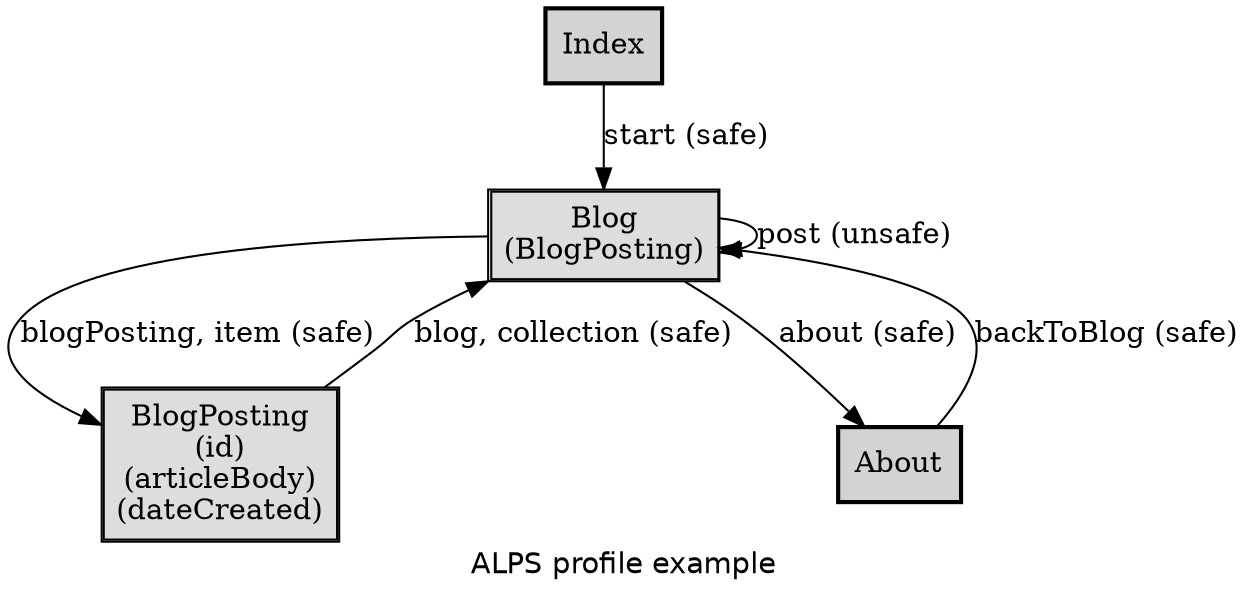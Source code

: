 digraph application_state_diagram {
  graph [
    labelloc="b";
    fontname="Helvetica"
    label="ALPS profile example";
    URL="index.html"
  ];
  node [shape = box, style = "bold,filled"];

    Blog [style=solid, margin=0.02, label=<<table cellspacing="0" cellpadding="5" cellborder="1" border="0"><tr><td bgcolor="#dddddd">Blog<br />(BlogPosting)<br /></td></tr></table>>,shape=box URL="docs/semantic.Blog.html"]
    BlogPosting [style=solid, margin=0.02, label=<<table cellspacing="0" cellpadding="5" cellborder="1" border="0"><tr><td bgcolor="#dddddd">BlogPosting<br />(id)<br />(articleBody)<br />(dateCreated)<br /></td></tr></table>>,shape=box URL="docs/semantic.BlogPosting.html"]

    Index->Blog [label = "start (safe)" URL="docs/safe.start.html"];
    About->Blog [label = "backToBlog (safe)" URL="docs/safe.backToBlog.html"];
    Blog->BlogPosting [label = "blogPosting, item (safe)" URL="docs/safe.blogPosting.html"];
    Blog->Blog [label = "post (unsafe)" URL="docs/unsafe.post.html"];
    Blog->About [label = "about (safe)" URL="docs/safe.about.html"];
    BlogPosting->Blog [label = "blog, collection (safe)" URL="docs/safe.blog.html"];

    Index [URL="docs/semantic.Index.html"]
    About [URL="docs/semantic.About.html"]

}